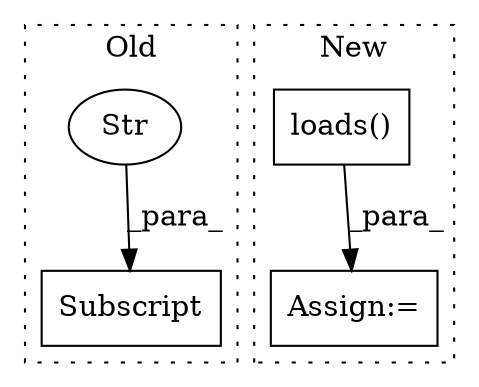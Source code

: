 digraph G {
subgraph cluster0 {
1 [label="Subscript" a="63" s="6454,0" l="14,0" shape="box"];
4 [label="Str" a="66" s="6459" l="8" shape="ellipse"];
label = "Old";
style="dotted";
}
subgraph cluster1 {
2 [label="loads()" a="75" s="5429,5444" l="11,1" shape="box"];
3 [label="Assign:=" a="68" s="5426" l="3" shape="box"];
label = "New";
style="dotted";
}
2 -> 3 [label="_para_"];
4 -> 1 [label="_para_"];
}